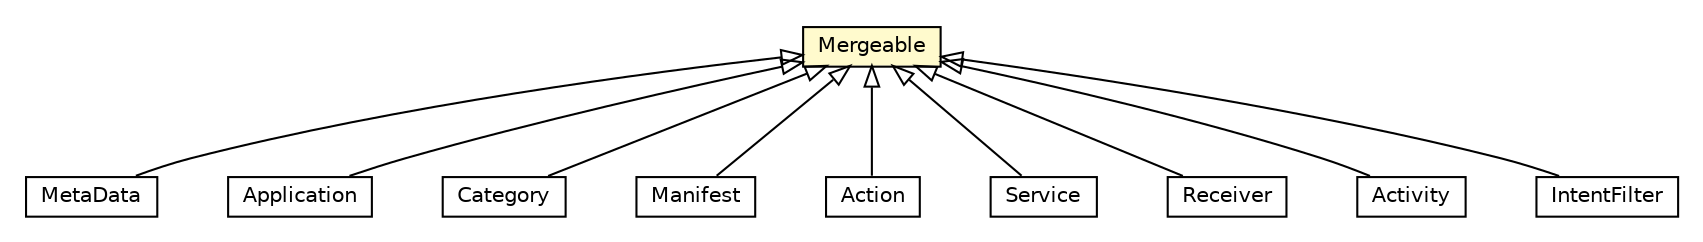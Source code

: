 #!/usr/local/bin/dot
#
# Class diagram 
# Generated by UMLGraph version 5.1 (http://www.umlgraph.org/)
#

digraph G {
	edge [fontname="Helvetica",fontsize=10,labelfontname="Helvetica",labelfontsize=10];
	node [fontname="Helvetica",fontsize=10,shape=plaintext];
	nodesep=0.25;
	ranksep=0.5;
	// org.androidtransfuse.model.Mergeable
	c17718 [label=<<table title="org.androidtransfuse.model.Mergeable" border="0" cellborder="1" cellspacing="0" cellpadding="2" port="p" bgcolor="lemonChiffon" href="./Mergeable.html">
		<tr><td><table border="0" cellspacing="0" cellpadding="1">
<tr><td align="center" balign="center"> Mergeable </td></tr>
		</table></td></tr>
		</table>>, fontname="Helvetica", fontcolor="black", fontsize=10.0];
	// org.androidtransfuse.model.manifest.MetaData
	c17731 [label=<<table title="org.androidtransfuse.model.manifest.MetaData" border="0" cellborder="1" cellspacing="0" cellpadding="2" port="p" href="./manifest/MetaData.html">
		<tr><td><table border="0" cellspacing="0" cellpadding="1">
<tr><td align="center" balign="center"> MetaData </td></tr>
		</table></td></tr>
		</table>>, fontname="Helvetica", fontcolor="black", fontsize=10.0];
	// org.androidtransfuse.model.manifest.Application
	c17733 [label=<<table title="org.androidtransfuse.model.manifest.Application" border="0" cellborder="1" cellspacing="0" cellpadding="2" port="p" href="./manifest/Application.html">
		<tr><td><table border="0" cellspacing="0" cellpadding="1">
<tr><td align="center" balign="center"> Application </td></tr>
		</table></td></tr>
		</table>>, fontname="Helvetica", fontcolor="black", fontsize=10.0];
	// org.androidtransfuse.model.manifest.Category
	c17736 [label=<<table title="org.androidtransfuse.model.manifest.Category" border="0" cellborder="1" cellspacing="0" cellpadding="2" port="p" href="./manifest/Category.html">
		<tr><td><table border="0" cellspacing="0" cellpadding="1">
<tr><td align="center" balign="center"> Category </td></tr>
		</table></td></tr>
		</table>>, fontname="Helvetica", fontcolor="black", fontsize=10.0];
	// org.androidtransfuse.model.manifest.Manifest
	c17737 [label=<<table title="org.androidtransfuse.model.manifest.Manifest" border="0" cellborder="1" cellspacing="0" cellpadding="2" port="p" href="./manifest/Manifest.html">
		<tr><td><table border="0" cellspacing="0" cellpadding="1">
<tr><td align="center" balign="center"> Manifest </td></tr>
		</table></td></tr>
		</table>>, fontname="Helvetica", fontcolor="black", fontsize=10.0];
	// org.androidtransfuse.model.manifest.Action
	c17744 [label=<<table title="org.androidtransfuse.model.manifest.Action" border="0" cellborder="1" cellspacing="0" cellpadding="2" port="p" href="./manifest/Action.html">
		<tr><td><table border="0" cellspacing="0" cellpadding="1">
<tr><td align="center" balign="center"> Action </td></tr>
		</table></td></tr>
		</table>>, fontname="Helvetica", fontcolor="black", fontsize=10.0];
	// org.androidtransfuse.model.manifest.Service
	c17749 [label=<<table title="org.androidtransfuse.model.manifest.Service" border="0" cellborder="1" cellspacing="0" cellpadding="2" port="p" href="./manifest/Service.html">
		<tr><td><table border="0" cellspacing="0" cellpadding="1">
<tr><td align="center" balign="center"> Service </td></tr>
		</table></td></tr>
		</table>>, fontname="Helvetica", fontcolor="black", fontsize=10.0];
	// org.androidtransfuse.model.manifest.Receiver
	c17753 [label=<<table title="org.androidtransfuse.model.manifest.Receiver" border="0" cellborder="1" cellspacing="0" cellpadding="2" port="p" href="./manifest/Receiver.html">
		<tr><td><table border="0" cellspacing="0" cellpadding="1">
<tr><td align="center" balign="center"> Receiver </td></tr>
		</table></td></tr>
		</table>>, fontname="Helvetica", fontcolor="black", fontsize=10.0];
	// org.androidtransfuse.model.manifest.Activity
	c17757 [label=<<table title="org.androidtransfuse.model.manifest.Activity" border="0" cellborder="1" cellspacing="0" cellpadding="2" port="p" href="./manifest/Activity.html">
		<tr><td><table border="0" cellspacing="0" cellpadding="1">
<tr><td align="center" balign="center"> Activity </td></tr>
		</table></td></tr>
		</table>>, fontname="Helvetica", fontcolor="black", fontsize=10.0];
	// org.androidtransfuse.model.manifest.IntentFilter
	c17759 [label=<<table title="org.androidtransfuse.model.manifest.IntentFilter" border="0" cellborder="1" cellspacing="0" cellpadding="2" port="p" href="./manifest/IntentFilter.html">
		<tr><td><table border="0" cellspacing="0" cellpadding="1">
<tr><td align="center" balign="center"> IntentFilter </td></tr>
		</table></td></tr>
		</table>>, fontname="Helvetica", fontcolor="black", fontsize=10.0];
	//org.androidtransfuse.model.manifest.MetaData extends org.androidtransfuse.model.Mergeable
	c17718:p -> c17731:p [dir=back,arrowtail=empty];
	//org.androidtransfuse.model.manifest.Application extends org.androidtransfuse.model.Mergeable
	c17718:p -> c17733:p [dir=back,arrowtail=empty];
	//org.androidtransfuse.model.manifest.Category extends org.androidtransfuse.model.Mergeable
	c17718:p -> c17736:p [dir=back,arrowtail=empty];
	//org.androidtransfuse.model.manifest.Manifest extends org.androidtransfuse.model.Mergeable
	c17718:p -> c17737:p [dir=back,arrowtail=empty];
	//org.androidtransfuse.model.manifest.Action extends org.androidtransfuse.model.Mergeable
	c17718:p -> c17744:p [dir=back,arrowtail=empty];
	//org.androidtransfuse.model.manifest.Service extends org.androidtransfuse.model.Mergeable
	c17718:p -> c17749:p [dir=back,arrowtail=empty];
	//org.androidtransfuse.model.manifest.Receiver extends org.androidtransfuse.model.Mergeable
	c17718:p -> c17753:p [dir=back,arrowtail=empty];
	//org.androidtransfuse.model.manifest.Activity extends org.androidtransfuse.model.Mergeable
	c17718:p -> c17757:p [dir=back,arrowtail=empty];
	//org.androidtransfuse.model.manifest.IntentFilter extends org.androidtransfuse.model.Mergeable
	c17718:p -> c17759:p [dir=back,arrowtail=empty];
}


